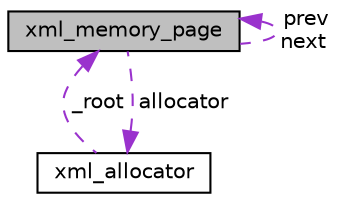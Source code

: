 digraph "xml_memory_page"
{
  edge [fontname="Helvetica",fontsize="10",labelfontname="Helvetica",labelfontsize="10"];
  node [fontname="Helvetica",fontsize="10",shape=record];
  Node1 [label="xml_memory_page",height=0.2,width=0.4,color="black", fillcolor="grey75", style="filled", fontcolor="black"];
  Node1 -> Node1 [dir="back",color="darkorchid3",fontsize="10",style="dashed",label=" prev\nnext" ];
  Node2 -> Node1 [dir="back",color="darkorchid3",fontsize="10",style="dashed",label=" allocator" ];
  Node2 [label="xml_allocator",height=0.2,width=0.4,color="black", fillcolor="white", style="filled",URL="$structxml__allocator.html"];
  Node1 -> Node2 [dir="back",color="darkorchid3",fontsize="10",style="dashed",label=" _root" ];
}
